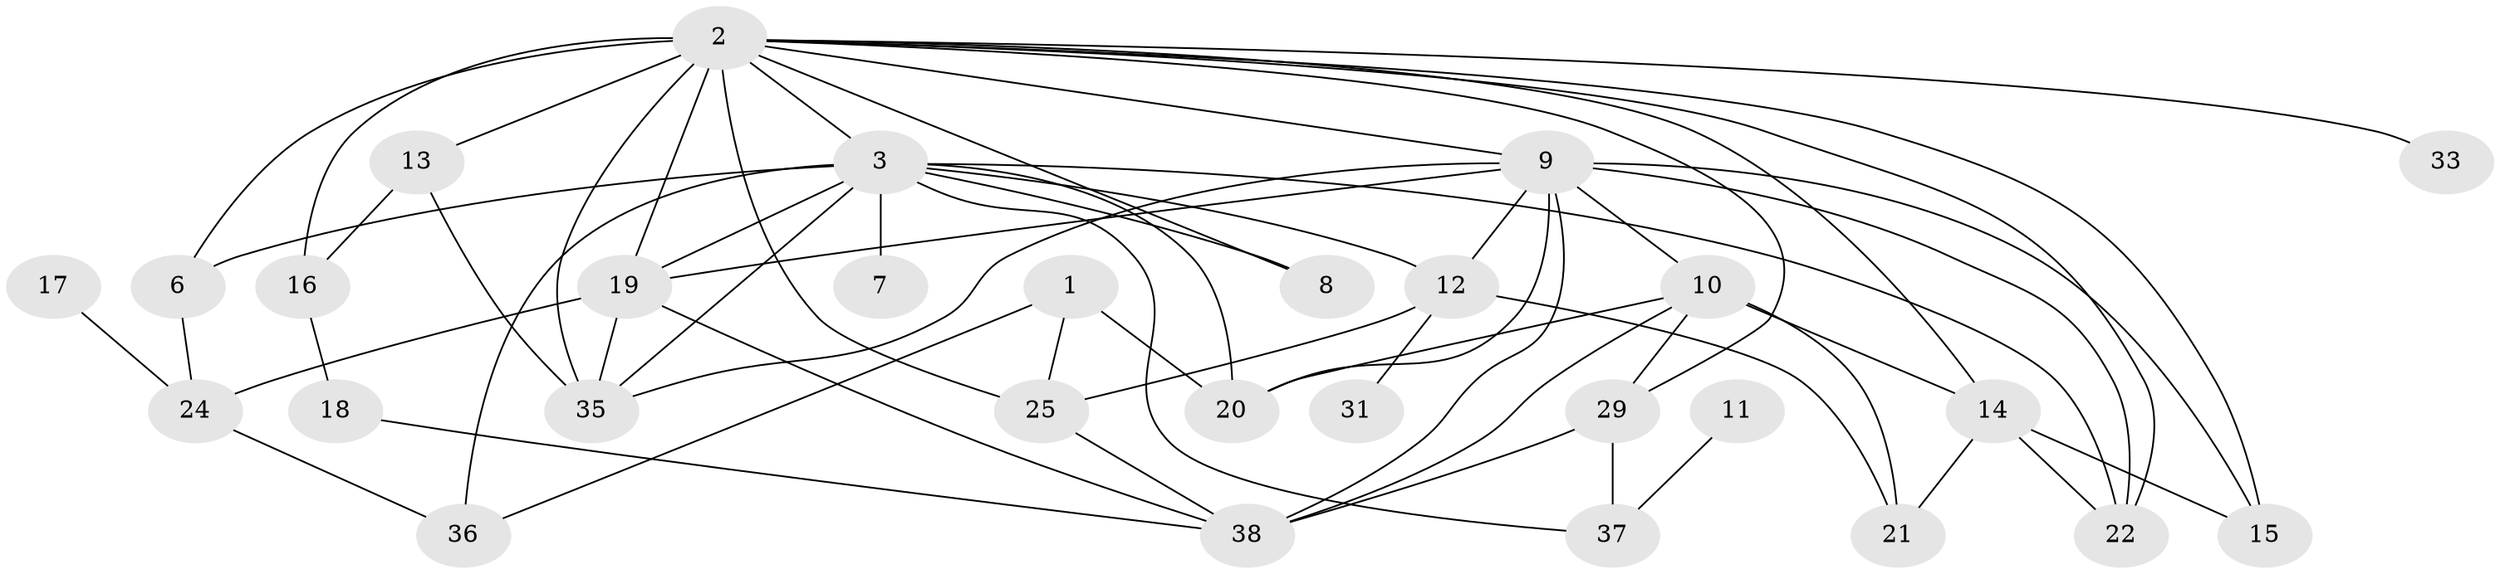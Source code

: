 // original degree distribution, {2: 0.24675324675324675, 3: 0.19480519480519481, 4: 0.16883116883116883, 0: 0.12987012987012986, 1: 0.12987012987012986, 5: 0.06493506493506493, 6: 0.025974025974025976, 7: 0.025974025974025976, 8: 0.012987012987012988}
// Generated by graph-tools (version 1.1) at 2025/33/03/09/25 02:33:58]
// undirected, 29 vertices, 60 edges
graph export_dot {
graph [start="1"]
  node [color=gray90,style=filled];
  1;
  2;
  3;
  6;
  7;
  8;
  9;
  10;
  11;
  12;
  13;
  14;
  15;
  16;
  17;
  18;
  19;
  20;
  21;
  22;
  24;
  25;
  29;
  31;
  33;
  35;
  36;
  37;
  38;
  1 -- 20 [weight=1.0];
  1 -- 25 [weight=1.0];
  1 -- 36 [weight=1.0];
  2 -- 3 [weight=1.0];
  2 -- 6 [weight=2.0];
  2 -- 8 [weight=1.0];
  2 -- 9 [weight=1.0];
  2 -- 13 [weight=2.0];
  2 -- 14 [weight=1.0];
  2 -- 15 [weight=1.0];
  2 -- 16 [weight=1.0];
  2 -- 19 [weight=1.0];
  2 -- 22 [weight=1.0];
  2 -- 25 [weight=1.0];
  2 -- 29 [weight=1.0];
  2 -- 33 [weight=1.0];
  2 -- 35 [weight=2.0];
  3 -- 6 [weight=1.0];
  3 -- 7 [weight=1.0];
  3 -- 8 [weight=1.0];
  3 -- 12 [weight=1.0];
  3 -- 19 [weight=1.0];
  3 -- 20 [weight=1.0];
  3 -- 22 [weight=1.0];
  3 -- 35 [weight=1.0];
  3 -- 36 [weight=1.0];
  3 -- 37 [weight=1.0];
  6 -- 24 [weight=1.0];
  9 -- 10 [weight=1.0];
  9 -- 12 [weight=1.0];
  9 -- 15 [weight=1.0];
  9 -- 19 [weight=1.0];
  9 -- 20 [weight=1.0];
  9 -- 22 [weight=1.0];
  9 -- 35 [weight=1.0];
  9 -- 38 [weight=1.0];
  10 -- 14 [weight=1.0];
  10 -- 20 [weight=1.0];
  10 -- 21 [weight=1.0];
  10 -- 29 [weight=1.0];
  10 -- 38 [weight=1.0];
  11 -- 37 [weight=1.0];
  12 -- 21 [weight=1.0];
  12 -- 25 [weight=1.0];
  12 -- 31 [weight=1.0];
  13 -- 16 [weight=1.0];
  13 -- 35 [weight=1.0];
  14 -- 15 [weight=2.0];
  14 -- 21 [weight=1.0];
  14 -- 22 [weight=1.0];
  16 -- 18 [weight=1.0];
  17 -- 24 [weight=1.0];
  18 -- 38 [weight=1.0];
  19 -- 24 [weight=1.0];
  19 -- 35 [weight=1.0];
  19 -- 38 [weight=1.0];
  24 -- 36 [weight=1.0];
  25 -- 38 [weight=1.0];
  29 -- 37 [weight=1.0];
  29 -- 38 [weight=1.0];
}
